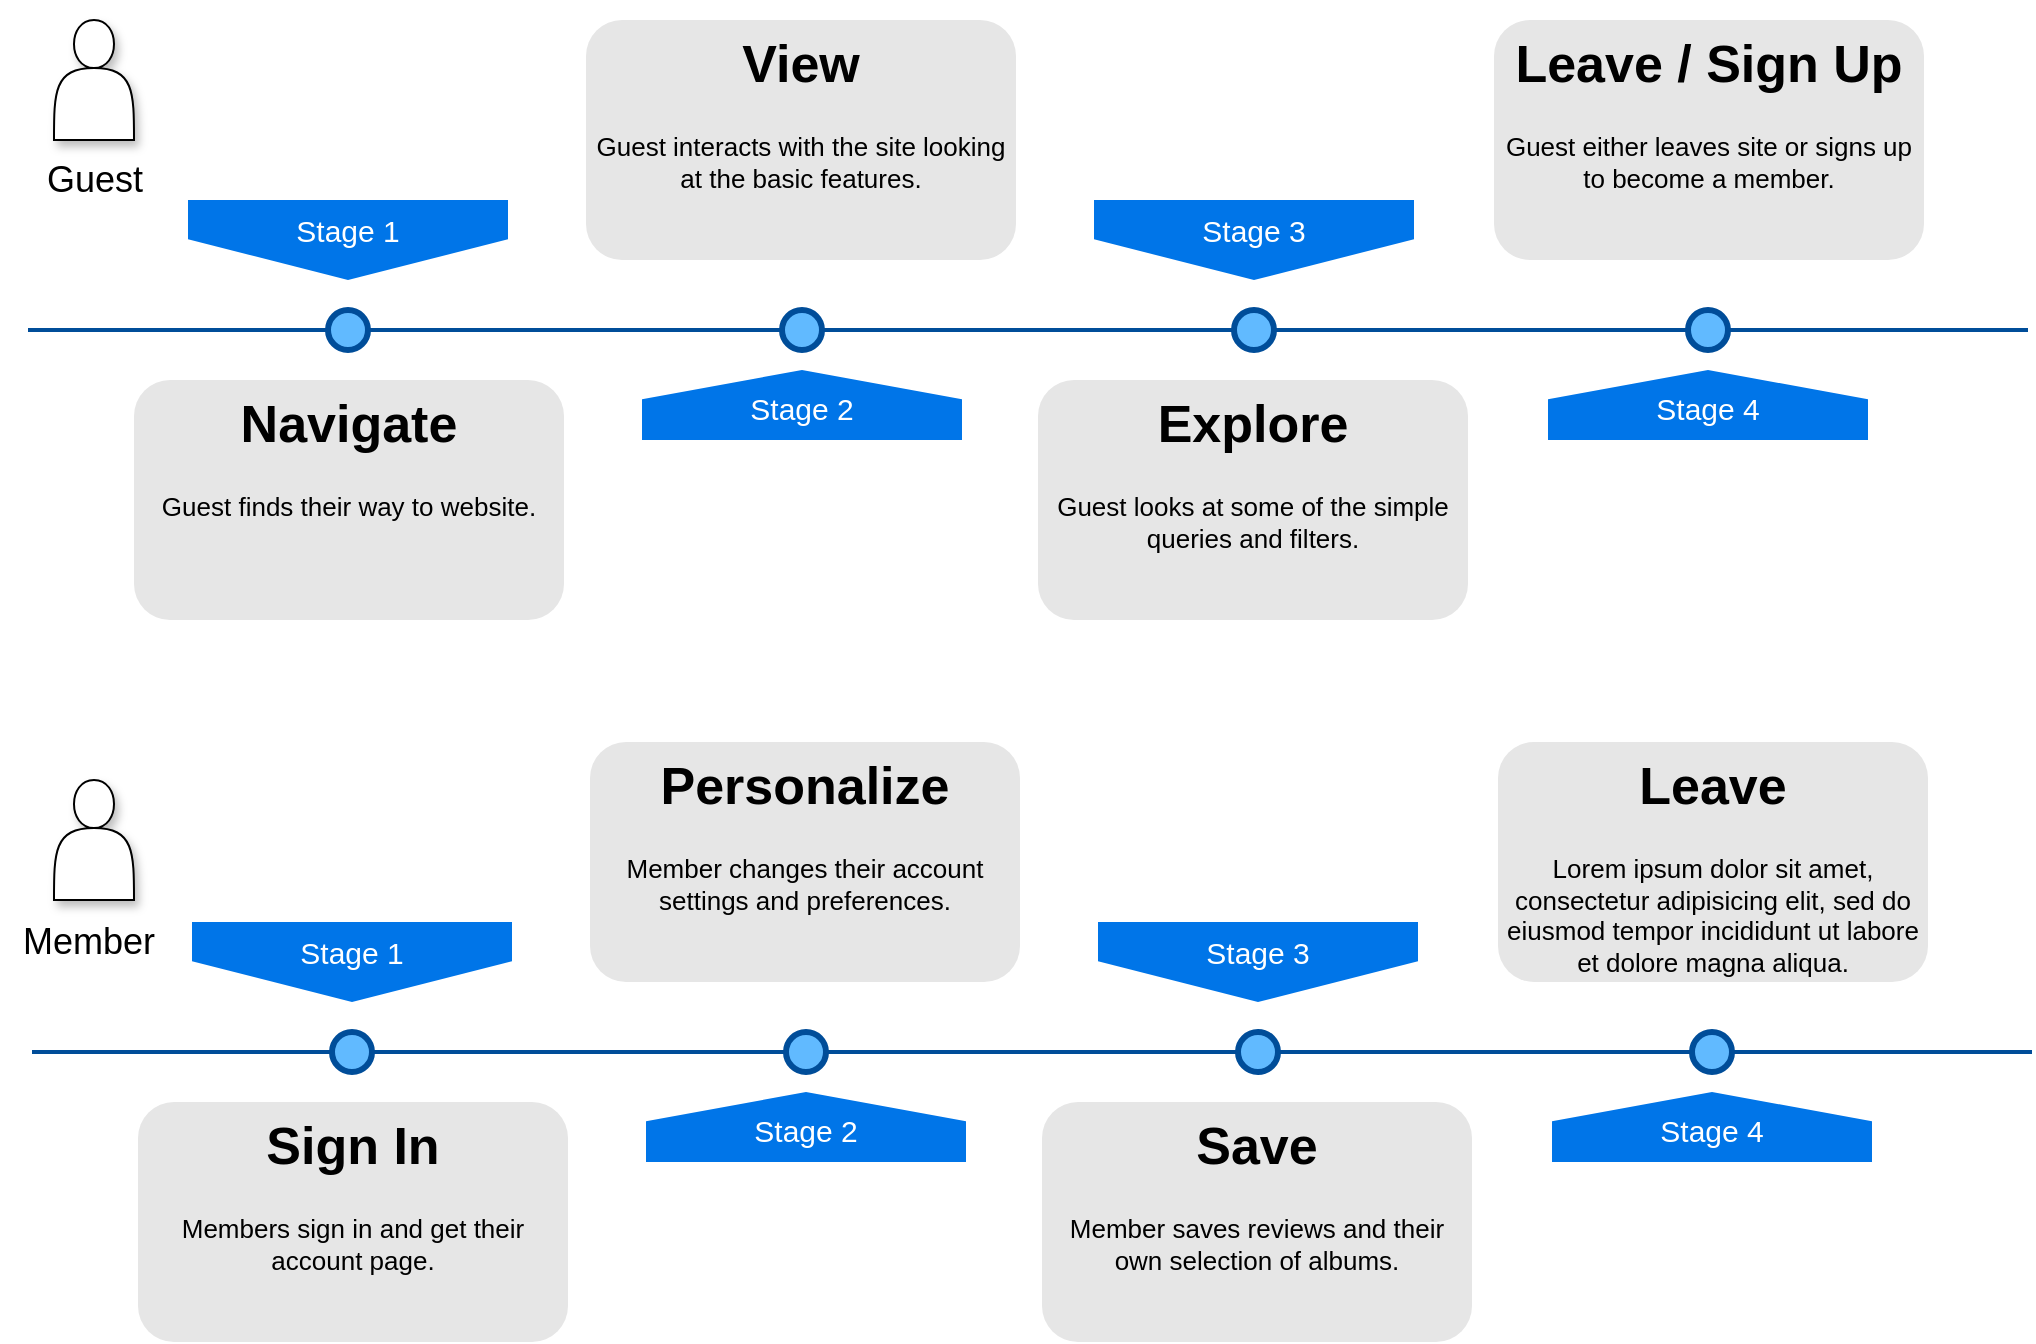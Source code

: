 <mxfile version="16.5.1" type="device"><diagram name="Page-1" id="82e54ff1-d628-8f03-85c4-9753963a91cd"><mxGraphModel dx="1026" dy="535" grid="1" gridSize="10" guides="1" tooltips="1" connect="1" arrows="1" fold="1" page="1" pageScale="1" pageWidth="1100" pageHeight="850" background="none" math="0" shadow="0"><root><mxCell id="0"/><mxCell id="1" parent="0"/><mxCell id="4ec97bd9e5d20128-1" value="" style="line;strokeWidth=2;html=1;fillColor=none;fontSize=28;fontColor=#004D99;strokeColor=#004D99;" parent="1" vertex="1"><mxGeometry x="30" y="190" width="1000" height="10" as="geometry"/></mxCell><mxCell id="4ec97bd9e5d20128-5" value="Stage 1" style="shape=offPageConnector;whiteSpace=wrap;html=1;fillColor=#0075E8;fontSize=15;fontColor=#FFFFFF;size=0.509;verticalAlign=top;strokeColor=none;" parent="1" vertex="1"><mxGeometry x="110" y="130" width="160" height="40" as="geometry"/></mxCell><mxCell id="4ec97bd9e5d20128-6" value="&lt;span&gt;Stage 3&lt;/span&gt;" style="shape=offPageConnector;whiteSpace=wrap;html=1;fillColor=#0075E8;fontSize=15;fontColor=#FFFFFF;size=0.509;verticalAlign=top;strokeColor=none;" parent="1" vertex="1"><mxGeometry x="563" y="130" width="160" height="40" as="geometry"/></mxCell><mxCell id="4ec97bd9e5d20128-7" value="&lt;span&gt;Stage 2&lt;/span&gt;" style="shape=offPageConnector;whiteSpace=wrap;html=1;fillColor=#0075E8;fontSize=15;fontColor=#FFFFFF;size=0.418;flipV=1;verticalAlign=bottom;strokeColor=none;spacingBottom=4;" parent="1" vertex="1"><mxGeometry x="337" y="215" width="160" height="35" as="geometry"/></mxCell><mxCell id="4ec97bd9e5d20128-8" value="&lt;span&gt;Stage 4&lt;/span&gt;" style="shape=offPageConnector;whiteSpace=wrap;html=1;fillColor=#0075E8;fontSize=15;fontColor=#FFFFFF;size=0.418;flipV=1;verticalAlign=bottom;strokeColor=none;spacingBottom=4;" parent="1" vertex="1"><mxGeometry x="790" y="215" width="160" height="35" as="geometry"/></mxCell><mxCell id="4ec97bd9e5d20128-9" value="" style="ellipse;whiteSpace=wrap;html=1;fillColor=#61BAFF;fontSize=28;fontColor=#004D99;strokeWidth=3;strokeColor=#004D99;" parent="1" vertex="1"><mxGeometry x="180" y="185" width="20" height="20" as="geometry"/></mxCell><mxCell id="4ec97bd9e5d20128-10" value="" style="ellipse;whiteSpace=wrap;html=1;fillColor=#61BAFF;fontSize=28;fontColor=#004D99;strokeWidth=3;strokeColor=#004D99;" parent="1" vertex="1"><mxGeometry x="407" y="185" width="20" height="20" as="geometry"/></mxCell><mxCell id="4ec97bd9e5d20128-11" value="" style="ellipse;whiteSpace=wrap;html=1;fillColor=#61BAFF;fontSize=28;fontColor=#004D99;strokeWidth=3;strokeColor=#004D99;" parent="1" vertex="1"><mxGeometry x="633" y="185" width="20" height="20" as="geometry"/></mxCell><mxCell id="4ec97bd9e5d20128-13" value="" style="ellipse;whiteSpace=wrap;html=1;fillColor=#61BAFF;fontSize=28;fontColor=#004D99;strokeWidth=3;strokeColor=#004D99;" parent="1" vertex="1"><mxGeometry x="860" y="185" width="20" height="20" as="geometry"/></mxCell><mxCell id="4ec97bd9e5d20128-14" value="&lt;h1&gt;Navigate&lt;/h1&gt;&lt;p&gt;Guest finds their way to website.&lt;/p&gt;" style="text;html=1;spacing=5;spacingTop=-20;whiteSpace=wrap;overflow=hidden;strokeColor=none;strokeWidth=3;fillColor=#E6E6E6;fontSize=13;fontColor=#000000;align=center;rounded=1;" parent="1" vertex="1"><mxGeometry x="83" y="220" width="215" height="120" as="geometry"/></mxCell><mxCell id="4ec97bd9e5d20128-16" value="&lt;h1&gt;View&lt;/h1&gt;&lt;p&gt;Guest interacts with the site looking at the basic features.&lt;/p&gt;" style="text;html=1;spacing=5;spacingTop=-20;whiteSpace=wrap;overflow=hidden;strokeColor=none;strokeWidth=3;fillColor=#E6E6E6;fontSize=13;fontColor=#000000;align=center;rounded=1;" parent="1" vertex="1"><mxGeometry x="309" y="40" width="215" height="120" as="geometry"/></mxCell><mxCell id="4ec97bd9e5d20128-17" value="&lt;h1&gt;Explore&lt;/h1&gt;&lt;p&gt;Guest looks at some of the simple queries and filters.&lt;/p&gt;" style="text;html=1;spacing=5;spacingTop=-20;whiteSpace=wrap;overflow=hidden;strokeColor=none;strokeWidth=3;fillColor=#E6E6E6;fontSize=13;fontColor=#000000;align=center;rounded=1;" parent="1" vertex="1"><mxGeometry x="535" y="220" width="215" height="120" as="geometry"/></mxCell><mxCell id="4ec97bd9e5d20128-18" value="&lt;h1&gt;Leave / Sign Up&lt;/h1&gt;&lt;p&gt;Guest either leaves site or signs up to become a member.&lt;/p&gt;" style="text;html=1;spacing=5;spacingTop=-20;whiteSpace=wrap;overflow=hidden;strokeColor=none;strokeWidth=3;fillColor=#E6E6E6;fontSize=13;fontColor=#000000;align=center;rounded=1;" parent="1" vertex="1"><mxGeometry x="763" y="40" width="215" height="120" as="geometry"/></mxCell><mxCell id="FG22PA4oSHSUaMetVwbU-1" value="" style="shape=actor;whiteSpace=wrap;html=1;shadow=1;" vertex="1" parent="1"><mxGeometry x="43" y="40" width="40" height="60" as="geometry"/></mxCell><mxCell id="FG22PA4oSHSUaMetVwbU-2" value="" style="line;strokeWidth=2;html=1;fillColor=none;fontSize=28;fontColor=#004D99;strokeColor=#004D99;" vertex="1" parent="1"><mxGeometry x="32" y="551" width="1000" height="10" as="geometry"/></mxCell><mxCell id="FG22PA4oSHSUaMetVwbU-3" value="Stage 1" style="shape=offPageConnector;whiteSpace=wrap;html=1;fillColor=#0075E8;fontSize=15;fontColor=#FFFFFF;size=0.509;verticalAlign=top;strokeColor=none;" vertex="1" parent="1"><mxGeometry x="112" y="491" width="160" height="40" as="geometry"/></mxCell><mxCell id="FG22PA4oSHSUaMetVwbU-4" value="&lt;span&gt;Stage 3&lt;/span&gt;" style="shape=offPageConnector;whiteSpace=wrap;html=1;fillColor=#0075E8;fontSize=15;fontColor=#FFFFFF;size=0.509;verticalAlign=top;strokeColor=none;" vertex="1" parent="1"><mxGeometry x="565" y="491" width="160" height="40" as="geometry"/></mxCell><mxCell id="FG22PA4oSHSUaMetVwbU-5" value="&lt;span&gt;Stage 2&lt;/span&gt;" style="shape=offPageConnector;whiteSpace=wrap;html=1;fillColor=#0075E8;fontSize=15;fontColor=#FFFFFF;size=0.418;flipV=1;verticalAlign=bottom;strokeColor=none;spacingBottom=4;" vertex="1" parent="1"><mxGeometry x="339" y="576" width="160" height="35" as="geometry"/></mxCell><mxCell id="FG22PA4oSHSUaMetVwbU-6" value="&lt;span&gt;Stage 4&lt;/span&gt;" style="shape=offPageConnector;whiteSpace=wrap;html=1;fillColor=#0075E8;fontSize=15;fontColor=#FFFFFF;size=0.418;flipV=1;verticalAlign=bottom;strokeColor=none;spacingBottom=4;" vertex="1" parent="1"><mxGeometry x="792" y="576" width="160" height="35" as="geometry"/></mxCell><mxCell id="FG22PA4oSHSUaMetVwbU-7" value="" style="ellipse;whiteSpace=wrap;html=1;fillColor=#61BAFF;fontSize=28;fontColor=#004D99;strokeWidth=3;strokeColor=#004D99;" vertex="1" parent="1"><mxGeometry x="182" y="546" width="20" height="20" as="geometry"/></mxCell><mxCell id="FG22PA4oSHSUaMetVwbU-8" value="" style="ellipse;whiteSpace=wrap;html=1;fillColor=#61BAFF;fontSize=28;fontColor=#004D99;strokeWidth=3;strokeColor=#004D99;" vertex="1" parent="1"><mxGeometry x="409" y="546" width="20" height="20" as="geometry"/></mxCell><mxCell id="FG22PA4oSHSUaMetVwbU-9" value="" style="ellipse;whiteSpace=wrap;html=1;fillColor=#61BAFF;fontSize=28;fontColor=#004D99;strokeWidth=3;strokeColor=#004D99;" vertex="1" parent="1"><mxGeometry x="635" y="546" width="20" height="20" as="geometry"/></mxCell><mxCell id="FG22PA4oSHSUaMetVwbU-10" value="" style="ellipse;whiteSpace=wrap;html=1;fillColor=#61BAFF;fontSize=28;fontColor=#004D99;strokeWidth=3;strokeColor=#004D99;" vertex="1" parent="1"><mxGeometry x="862" y="546" width="20" height="20" as="geometry"/></mxCell><mxCell id="FG22PA4oSHSUaMetVwbU-11" value="&lt;h1&gt;Sign In&lt;/h1&gt;&lt;p&gt;Members sign in and get their account page.&lt;/p&gt;" style="text;html=1;spacing=5;spacingTop=-20;whiteSpace=wrap;overflow=hidden;strokeColor=none;strokeWidth=3;fillColor=#E6E6E6;fontSize=13;fontColor=#000000;align=center;rounded=1;" vertex="1" parent="1"><mxGeometry x="85" y="581" width="215" height="120" as="geometry"/></mxCell><mxCell id="FG22PA4oSHSUaMetVwbU-12" value="&lt;h1&gt;Personalize&lt;/h1&gt;&lt;p&gt;Member changes their account settings and preferences.&lt;/p&gt;" style="text;html=1;spacing=5;spacingTop=-20;whiteSpace=wrap;overflow=hidden;strokeColor=none;strokeWidth=3;fillColor=#E6E6E6;fontSize=13;fontColor=#000000;align=center;rounded=1;" vertex="1" parent="1"><mxGeometry x="311" y="401" width="215" height="120" as="geometry"/></mxCell><mxCell id="FG22PA4oSHSUaMetVwbU-13" value="&lt;h1&gt;Save&lt;/h1&gt;&lt;p&gt;Member saves reviews and their own selection of albums.&lt;/p&gt;" style="text;html=1;spacing=5;spacingTop=-20;whiteSpace=wrap;overflow=hidden;strokeColor=none;strokeWidth=3;fillColor=#E6E6E6;fontSize=13;fontColor=#000000;align=center;rounded=1;" vertex="1" parent="1"><mxGeometry x="537" y="581" width="215" height="120" as="geometry"/></mxCell><mxCell id="FG22PA4oSHSUaMetVwbU-14" value="&lt;h1&gt;Leave&lt;/h1&gt;&lt;p&gt;Lorem ipsum dolor sit amet, consectetur adipisicing elit, sed do eiusmod tempor incididunt ut labore et dolore magna aliqua.&lt;/p&gt;" style="text;html=1;spacing=5;spacingTop=-20;whiteSpace=wrap;overflow=hidden;strokeColor=none;strokeWidth=3;fillColor=#E6E6E6;fontSize=13;fontColor=#000000;align=center;rounded=1;" vertex="1" parent="1"><mxGeometry x="765" y="401" width="215" height="120" as="geometry"/></mxCell><mxCell id="FG22PA4oSHSUaMetVwbU-15" value="" style="shape=actor;whiteSpace=wrap;html=1;shadow=1;" vertex="1" parent="1"><mxGeometry x="43" y="420" width="40" height="60" as="geometry"/></mxCell><mxCell id="FG22PA4oSHSUaMetVwbU-16" value="&lt;font style=&quot;font-size: 18px&quot;&gt;Guest&lt;/font&gt;" style="text;html=1;resizable=0;autosize=1;align=center;verticalAlign=middle;points=[];fillColor=none;strokeColor=none;rounded=0;shadow=1;" vertex="1" parent="1"><mxGeometry x="33" y="110" width="60" height="20" as="geometry"/></mxCell><mxCell id="FG22PA4oSHSUaMetVwbU-17" value="&lt;font style=&quot;font-size: 18px&quot;&gt;Member&lt;/font&gt;" style="text;html=1;resizable=0;autosize=1;align=center;verticalAlign=middle;points=[];fillColor=none;strokeColor=none;rounded=0;shadow=1;" vertex="1" parent="1"><mxGeometry x="20" y="491" width="80" height="20" as="geometry"/></mxCell></root></mxGraphModel></diagram></mxfile>